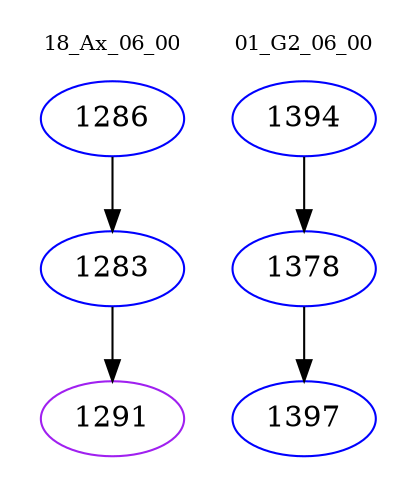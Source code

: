 digraph{
subgraph cluster_0 {
color = white
label = "18_Ax_06_00";
fontsize=10;
T0_1286 [label="1286", color="blue"]
T0_1286 -> T0_1283 [color="black"]
T0_1283 [label="1283", color="blue"]
T0_1283 -> T0_1291 [color="black"]
T0_1291 [label="1291", color="purple"]
}
subgraph cluster_1 {
color = white
label = "01_G2_06_00";
fontsize=10;
T1_1394 [label="1394", color="blue"]
T1_1394 -> T1_1378 [color="black"]
T1_1378 [label="1378", color="blue"]
T1_1378 -> T1_1397 [color="black"]
T1_1397 [label="1397", color="blue"]
}
}
